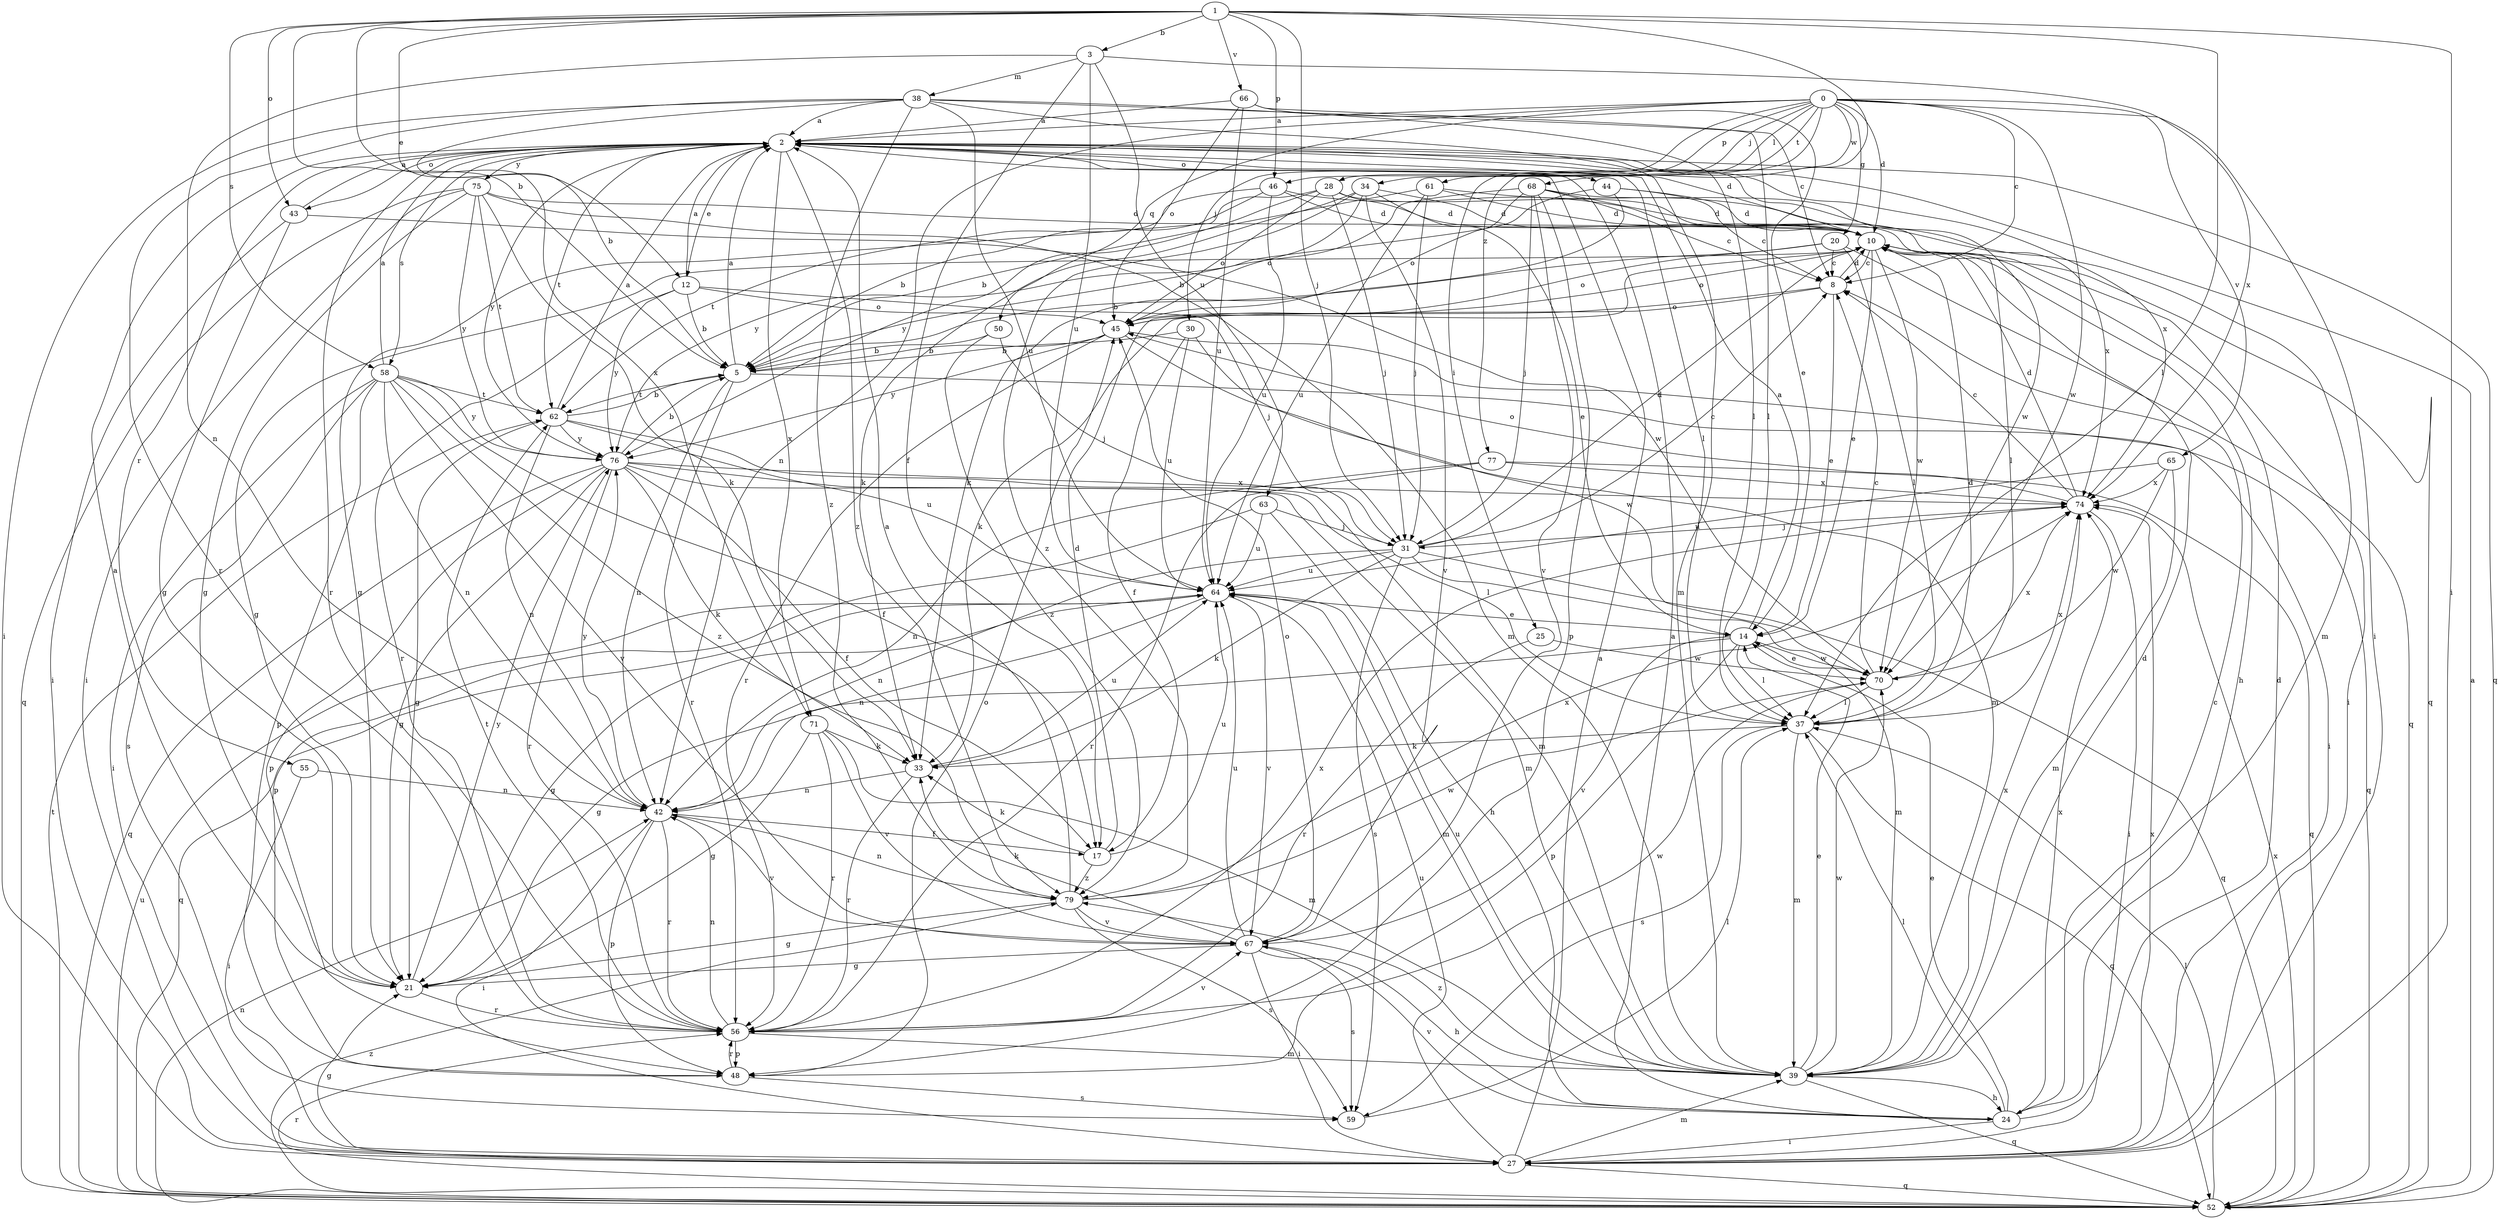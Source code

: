 strict digraph  {
0;
1;
2;
3;
5;
8;
10;
12;
14;
17;
20;
21;
24;
25;
27;
28;
30;
31;
33;
34;
37;
38;
39;
42;
43;
44;
45;
46;
48;
50;
52;
55;
56;
58;
59;
61;
62;
63;
64;
65;
66;
67;
68;
70;
71;
74;
75;
76;
77;
79;
0 -> 2  [label=a];
0 -> 8  [label=c];
0 -> 10  [label=d];
0 -> 20  [label=g];
0 -> 25  [label=i];
0 -> 27  [label=i];
0 -> 28  [label=j];
0 -> 30  [label=j];
0 -> 34  [label=l];
0 -> 42  [label=n];
0 -> 46  [label=p];
0 -> 50  [label=q];
0 -> 61  [label=t];
0 -> 65  [label=v];
0 -> 68  [label=w];
0 -> 70  [label=w];
1 -> 3  [label=b];
1 -> 5  [label=b];
1 -> 12  [label=e];
1 -> 27  [label=i];
1 -> 31  [label=j];
1 -> 37  [label=l];
1 -> 43  [label=o];
1 -> 46  [label=p];
1 -> 58  [label=s];
1 -> 66  [label=v];
1 -> 71  [label=x];
1 -> 77  [label=z];
2 -> 10  [label=d];
2 -> 12  [label=e];
2 -> 37  [label=l];
2 -> 43  [label=o];
2 -> 44  [label=o];
2 -> 52  [label=q];
2 -> 55  [label=r];
2 -> 56  [label=r];
2 -> 58  [label=s];
2 -> 62  [label=t];
2 -> 70  [label=w];
2 -> 71  [label=x];
2 -> 74  [label=x];
2 -> 75  [label=y];
2 -> 76  [label=y];
2 -> 79  [label=z];
3 -> 17  [label=f];
3 -> 38  [label=m];
3 -> 42  [label=n];
3 -> 63  [label=u];
3 -> 64  [label=u];
3 -> 74  [label=x];
5 -> 2  [label=a];
5 -> 42  [label=n];
5 -> 52  [label=q];
5 -> 56  [label=r];
5 -> 62  [label=t];
8 -> 10  [label=d];
8 -> 14  [label=e];
8 -> 33  [label=k];
8 -> 45  [label=o];
10 -> 8  [label=c];
10 -> 14  [label=e];
10 -> 21  [label=g];
10 -> 24  [label=h];
10 -> 27  [label=i];
10 -> 45  [label=o];
10 -> 70  [label=w];
12 -> 2  [label=a];
12 -> 5  [label=b];
12 -> 31  [label=j];
12 -> 45  [label=o];
12 -> 56  [label=r];
12 -> 76  [label=y];
14 -> 2  [label=a];
14 -> 21  [label=g];
14 -> 37  [label=l];
14 -> 48  [label=p];
14 -> 67  [label=v];
14 -> 70  [label=w];
17 -> 10  [label=d];
17 -> 33  [label=k];
17 -> 64  [label=u];
17 -> 79  [label=z];
20 -> 5  [label=b];
20 -> 8  [label=c];
20 -> 37  [label=l];
20 -> 45  [label=o];
20 -> 52  [label=q];
21 -> 2  [label=a];
21 -> 56  [label=r];
21 -> 76  [label=y];
24 -> 2  [label=a];
24 -> 8  [label=c];
24 -> 10  [label=d];
24 -> 14  [label=e];
24 -> 27  [label=i];
24 -> 37  [label=l];
24 -> 67  [label=v];
24 -> 74  [label=x];
25 -> 56  [label=r];
25 -> 70  [label=w];
27 -> 2  [label=a];
27 -> 21  [label=g];
27 -> 39  [label=m];
27 -> 52  [label=q];
27 -> 64  [label=u];
27 -> 74  [label=x];
28 -> 10  [label=d];
28 -> 21  [label=g];
28 -> 31  [label=j];
28 -> 45  [label=o];
28 -> 52  [label=q];
28 -> 76  [label=y];
30 -> 5  [label=b];
30 -> 17  [label=f];
30 -> 64  [label=u];
30 -> 70  [label=w];
31 -> 8  [label=c];
31 -> 10  [label=d];
31 -> 33  [label=k];
31 -> 39  [label=m];
31 -> 42  [label=n];
31 -> 52  [label=q];
31 -> 59  [label=s];
31 -> 64  [label=u];
33 -> 42  [label=n];
33 -> 56  [label=r];
33 -> 64  [label=u];
34 -> 10  [label=d];
34 -> 14  [label=e];
34 -> 33  [label=k];
34 -> 45  [label=o];
34 -> 67  [label=v];
34 -> 79  [label=z];
37 -> 10  [label=d];
37 -> 33  [label=k];
37 -> 39  [label=m];
37 -> 52  [label=q];
37 -> 59  [label=s];
37 -> 74  [label=x];
38 -> 2  [label=a];
38 -> 5  [label=b];
38 -> 8  [label=c];
38 -> 27  [label=i];
38 -> 37  [label=l];
38 -> 39  [label=m];
38 -> 56  [label=r];
38 -> 64  [label=u];
38 -> 79  [label=z];
39 -> 10  [label=d];
39 -> 14  [label=e];
39 -> 24  [label=h];
39 -> 52  [label=q];
39 -> 64  [label=u];
39 -> 70  [label=w];
39 -> 74  [label=x];
39 -> 79  [label=z];
42 -> 17  [label=f];
42 -> 27  [label=i];
42 -> 48  [label=p];
42 -> 56  [label=r];
42 -> 67  [label=v];
42 -> 76  [label=y];
43 -> 2  [label=a];
43 -> 21  [label=g];
43 -> 27  [label=i];
43 -> 70  [label=w];
44 -> 8  [label=c];
44 -> 10  [label=d];
44 -> 33  [label=k];
44 -> 76  [label=y];
45 -> 5  [label=b];
45 -> 27  [label=i];
45 -> 39  [label=m];
45 -> 56  [label=r];
45 -> 76  [label=y];
46 -> 5  [label=b];
46 -> 10  [label=d];
46 -> 37  [label=l];
46 -> 62  [label=t];
46 -> 64  [label=u];
48 -> 45  [label=o];
48 -> 56  [label=r];
48 -> 59  [label=s];
50 -> 5  [label=b];
50 -> 31  [label=j];
50 -> 79  [label=z];
52 -> 2  [label=a];
52 -> 37  [label=l];
52 -> 42  [label=n];
52 -> 56  [label=r];
52 -> 62  [label=t];
52 -> 64  [label=u];
52 -> 74  [label=x];
52 -> 79  [label=z];
55 -> 27  [label=i];
55 -> 42  [label=n];
56 -> 39  [label=m];
56 -> 42  [label=n];
56 -> 48  [label=p];
56 -> 62  [label=t];
56 -> 67  [label=v];
56 -> 70  [label=w];
56 -> 74  [label=x];
58 -> 2  [label=a];
58 -> 17  [label=f];
58 -> 27  [label=i];
58 -> 42  [label=n];
58 -> 48  [label=p];
58 -> 59  [label=s];
58 -> 62  [label=t];
58 -> 67  [label=v];
58 -> 76  [label=y];
58 -> 79  [label=z];
59 -> 37  [label=l];
61 -> 5  [label=b];
61 -> 10  [label=d];
61 -> 31  [label=j];
61 -> 39  [label=m];
61 -> 64  [label=u];
62 -> 2  [label=a];
62 -> 5  [label=b];
62 -> 21  [label=g];
62 -> 39  [label=m];
62 -> 42  [label=n];
62 -> 64  [label=u];
62 -> 76  [label=y];
63 -> 24  [label=h];
63 -> 31  [label=j];
63 -> 48  [label=p];
63 -> 64  [label=u];
64 -> 14  [label=e];
64 -> 21  [label=g];
64 -> 39  [label=m];
64 -> 42  [label=n];
64 -> 52  [label=q];
64 -> 67  [label=v];
65 -> 39  [label=m];
65 -> 64  [label=u];
65 -> 70  [label=w];
65 -> 74  [label=x];
66 -> 2  [label=a];
66 -> 14  [label=e];
66 -> 37  [label=l];
66 -> 45  [label=o];
66 -> 64  [label=u];
67 -> 21  [label=g];
67 -> 24  [label=h];
67 -> 27  [label=i];
67 -> 33  [label=k];
67 -> 45  [label=o];
67 -> 59  [label=s];
67 -> 64  [label=u];
68 -> 5  [label=b];
68 -> 8  [label=c];
68 -> 10  [label=d];
68 -> 31  [label=j];
68 -> 45  [label=o];
68 -> 48  [label=p];
68 -> 67  [label=v];
68 -> 74  [label=x];
70 -> 8  [label=c];
70 -> 14  [label=e];
70 -> 37  [label=l];
70 -> 74  [label=x];
71 -> 21  [label=g];
71 -> 33  [label=k];
71 -> 39  [label=m];
71 -> 56  [label=r];
71 -> 67  [label=v];
74 -> 8  [label=c];
74 -> 10  [label=d];
74 -> 27  [label=i];
74 -> 31  [label=j];
74 -> 45  [label=o];
75 -> 10  [label=d];
75 -> 21  [label=g];
75 -> 27  [label=i];
75 -> 33  [label=k];
75 -> 39  [label=m];
75 -> 52  [label=q];
75 -> 62  [label=t];
75 -> 76  [label=y];
76 -> 5  [label=b];
76 -> 17  [label=f];
76 -> 21  [label=g];
76 -> 33  [label=k];
76 -> 37  [label=l];
76 -> 39  [label=m];
76 -> 48  [label=p];
76 -> 52  [label=q];
76 -> 56  [label=r];
76 -> 74  [label=x];
77 -> 42  [label=n];
77 -> 52  [label=q];
77 -> 56  [label=r];
77 -> 74  [label=x];
79 -> 2  [label=a];
79 -> 21  [label=g];
79 -> 42  [label=n];
79 -> 59  [label=s];
79 -> 67  [label=v];
79 -> 70  [label=w];
79 -> 74  [label=x];
}
